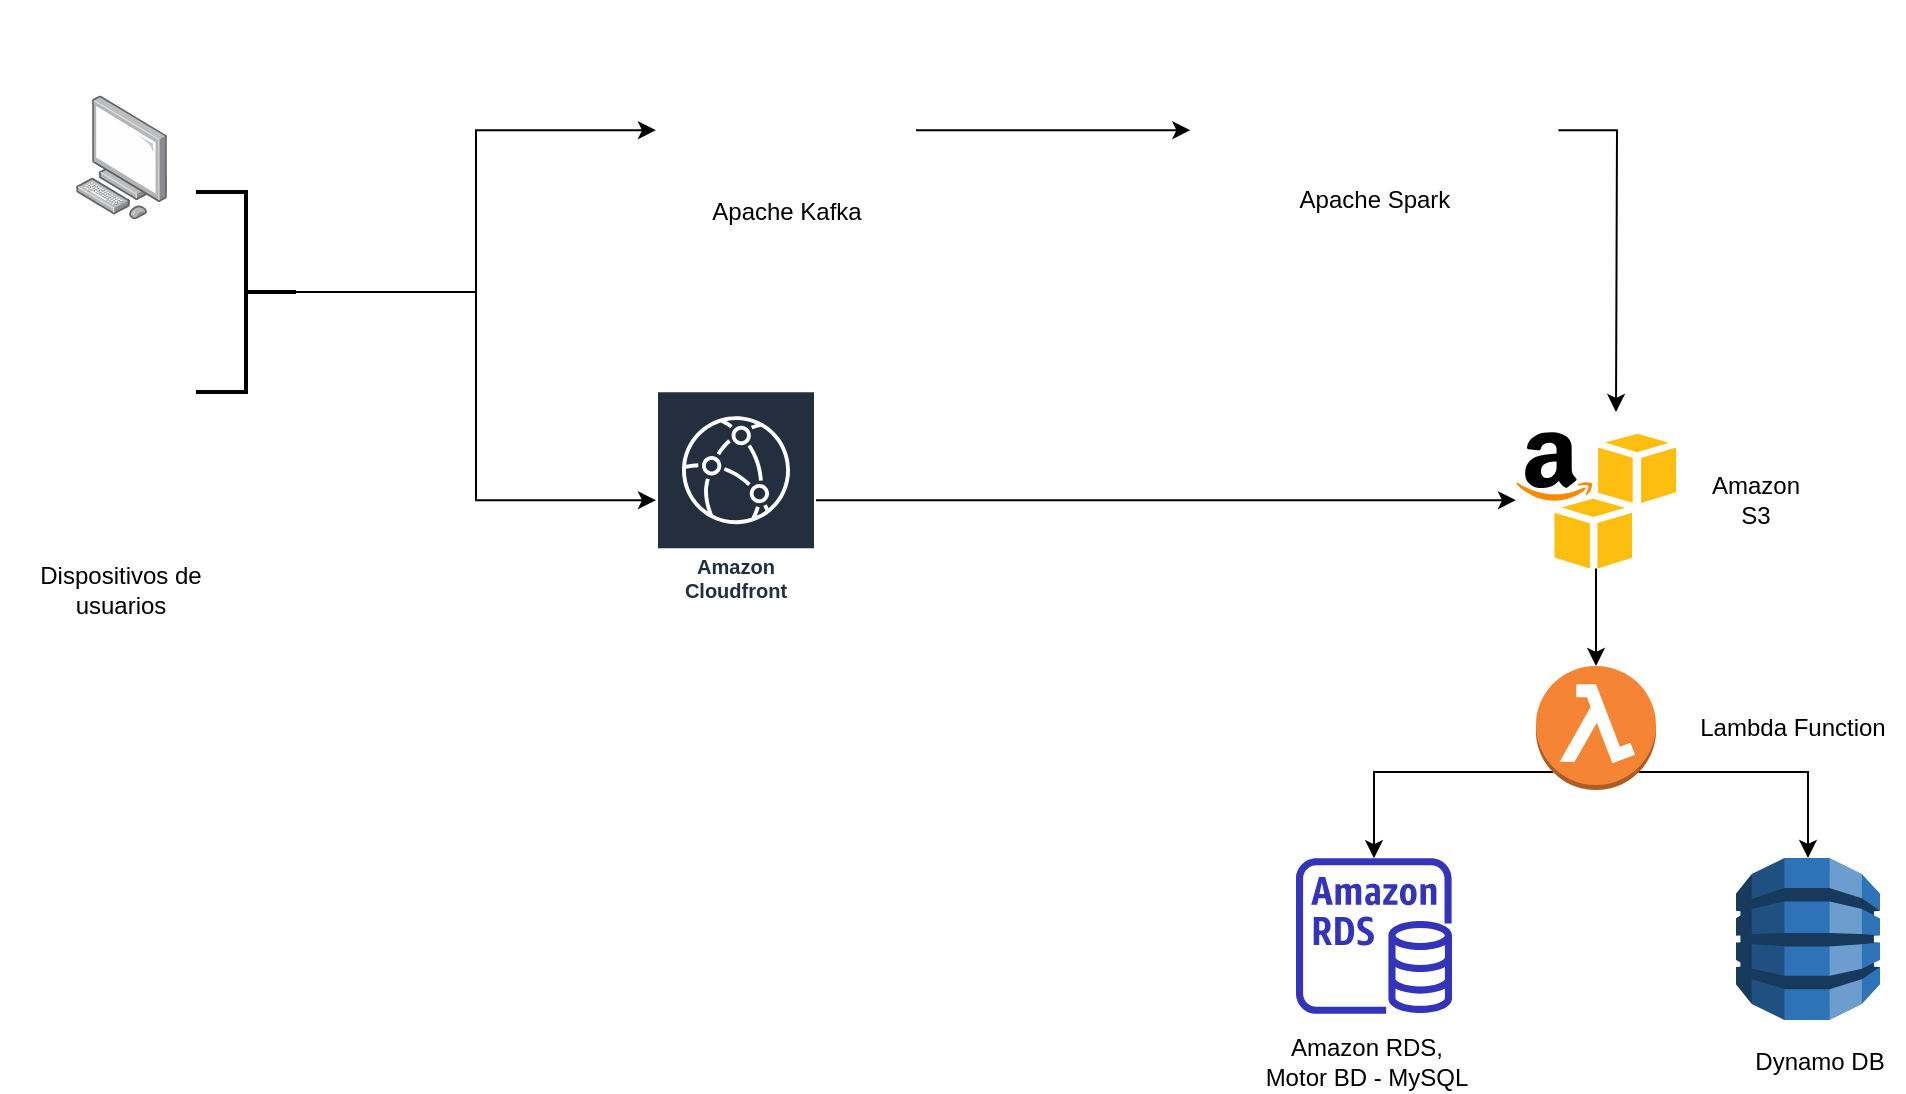 <mxfile version="13.10.5" type="github">
  <diagram id="9h8CFOCDP87hbLBySvGZ" name="Page-1">
    <mxGraphModel dx="1962" dy="593" grid="1" gridSize="10" guides="1" tooltips="1" connect="1" arrows="1" fold="1" page="1" pageScale="1" pageWidth="827" pageHeight="1169" math="0" shadow="0">
      <root>
        <mxCell id="0" />
        <mxCell id="1" parent="0" />
        <mxCell id="Er9e3PEWxxvfP_uzQ7v0-1" value="" style="points=[];aspect=fixed;html=1;align=center;shadow=0;dashed=0;image;image=img/lib/allied_telesis/computer_and_terminals/Personal_Computer.svg;" parent="1" vertex="1">
          <mxGeometry x="-20" y="91.8" width="45.6" height="61.8" as="geometry" />
        </mxCell>
        <mxCell id="Er9e3PEWxxvfP_uzQ7v0-9" value="" style="edgeStyle=orthogonalEdgeStyle;rounded=0;orthogonalLoop=1;jettySize=auto;html=1;" parent="1" source="Er9e3PEWxxvfP_uzQ7v0-3" target="Er9e3PEWxxvfP_uzQ7v0-4" edge="1">
          <mxGeometry relative="1" as="geometry" />
        </mxCell>
        <mxCell id="Er9e3PEWxxvfP_uzQ7v0-3" value="" style="dashed=0;outlineConnect=0;html=1;align=center;labelPosition=center;verticalLabelPosition=bottom;verticalAlign=top;shape=mxgraph.weblogos.aws_s3" parent="1" vertex="1">
          <mxGeometry x="700" y="260" width="80" height="68.2" as="geometry" />
        </mxCell>
        <mxCell id="Er9e3PEWxxvfP_uzQ7v0-10" style="edgeStyle=orthogonalEdgeStyle;rounded=0;orthogonalLoop=1;jettySize=auto;html=1;exitX=0.145;exitY=0.855;exitDx=0;exitDy=0;exitPerimeter=0;" parent="1" source="Er9e3PEWxxvfP_uzQ7v0-4" target="Er9e3PEWxxvfP_uzQ7v0-7" edge="1">
          <mxGeometry relative="1" as="geometry" />
        </mxCell>
        <mxCell id="Er9e3PEWxxvfP_uzQ7v0-11" style="edgeStyle=orthogonalEdgeStyle;rounded=0;orthogonalLoop=1;jettySize=auto;html=1;exitX=0.855;exitY=0.855;exitDx=0;exitDy=0;exitPerimeter=0;entryX=0.5;entryY=0;entryDx=0;entryDy=0;entryPerimeter=0;" parent="1" source="Er9e3PEWxxvfP_uzQ7v0-4" target="Er9e3PEWxxvfP_uzQ7v0-5" edge="1">
          <mxGeometry relative="1" as="geometry" />
        </mxCell>
        <mxCell id="Er9e3PEWxxvfP_uzQ7v0-4" value="" style="outlineConnect=0;dashed=0;verticalLabelPosition=bottom;verticalAlign=top;align=center;html=1;shape=mxgraph.aws3.lambda_function;fillColor=#F58534;gradientColor=none;" parent="1" vertex="1">
          <mxGeometry x="710" y="377" width="60" height="62" as="geometry" />
        </mxCell>
        <mxCell id="Er9e3PEWxxvfP_uzQ7v0-5" value="" style="outlineConnect=0;dashed=0;verticalLabelPosition=bottom;verticalAlign=top;align=center;html=1;shape=mxgraph.aws3.dynamo_db;fillColor=#2E73B8;gradientColor=none;" parent="1" vertex="1">
          <mxGeometry x="810" y="473" width="72" height="81" as="geometry" />
        </mxCell>
        <mxCell id="Er9e3PEWxxvfP_uzQ7v0-7" value="" style="outlineConnect=0;fontColor=#232F3E;gradientColor=none;fillColor=#3334B9;strokeColor=none;dashed=0;verticalLabelPosition=bottom;verticalAlign=top;align=center;html=1;fontSize=12;fontStyle=0;aspect=fixed;pointerEvents=1;shape=mxgraph.aws4.rds_instance;" parent="1" vertex="1">
          <mxGeometry x="590" y="473" width="78" height="78" as="geometry" />
        </mxCell>
        <mxCell id="Er9e3PEWxxvfP_uzQ7v0-14" value="" style="shape=image;html=1;verticalAlign=top;verticalLabelPosition=bottom;labelBackgroundColor=#ffffff;imageAspect=0;aspect=fixed;image=https://cdn3.iconfinder.com/data/icons/essential-flat/100/mobile-128.png" parent="1" vertex="1">
          <mxGeometry x="-58.0" y="200" width="98" height="98" as="geometry" />
        </mxCell>
        <mxCell id="UgFRVywHfd-tzTmDvYPv-5" style="edgeStyle=orthogonalEdgeStyle;rounded=0;orthogonalLoop=1;jettySize=auto;html=1;exitX=1;exitY=0.5;exitDx=0;exitDy=0;" edge="1" parent="1" source="UgFRVywHfd-tzTmDvYPv-1" target="UgFRVywHfd-tzTmDvYPv-2">
          <mxGeometry relative="1" as="geometry" />
        </mxCell>
        <mxCell id="UgFRVywHfd-tzTmDvYPv-1" value="" style="shape=image;verticalLabelPosition=bottom;labelBackgroundColor=#ffffff;verticalAlign=top;aspect=fixed;imageAspect=0;image=https://1.bp.blogspot.com/-3OAdyrabFpU/Wayo7MBZvOI/AAAAAAAAMw8/Dump7yCJkWYipRfqNwLjxdju_geSzeQggCLcBGAs/s1600/apache-kafka.png;" vertex="1" parent="1">
          <mxGeometry x="270" y="44.1" width="130" height="130" as="geometry" />
        </mxCell>
        <mxCell id="UgFRVywHfd-tzTmDvYPv-10" style="edgeStyle=orthogonalEdgeStyle;rounded=0;orthogonalLoop=1;jettySize=auto;html=1;" edge="1" parent="1" source="UgFRVywHfd-tzTmDvYPv-2">
          <mxGeometry relative="1" as="geometry">
            <mxPoint x="750" y="250" as="targetPoint" />
          </mxGeometry>
        </mxCell>
        <mxCell id="UgFRVywHfd-tzTmDvYPv-2" value="" style="shape=image;verticalLabelPosition=bottom;labelBackgroundColor=#ffffff;verticalAlign=top;aspect=fixed;imageAspect=0;image=https://www.esic.edu/sites/default/files/rethink/9b7e1b03-spark_0.png;" vertex="1" parent="1">
          <mxGeometry x="537.18" y="64.6" width="184" height="89" as="geometry" />
        </mxCell>
        <mxCell id="UgFRVywHfd-tzTmDvYPv-4" style="edgeStyle=orthogonalEdgeStyle;rounded=0;orthogonalLoop=1;jettySize=auto;html=1;entryX=0;entryY=0.5;entryDx=0;entryDy=0;" edge="1" parent="1" source="UgFRVywHfd-tzTmDvYPv-3" target="UgFRVywHfd-tzTmDvYPv-1">
          <mxGeometry relative="1" as="geometry" />
        </mxCell>
        <mxCell id="UgFRVywHfd-tzTmDvYPv-7" style="edgeStyle=orthogonalEdgeStyle;rounded=0;orthogonalLoop=1;jettySize=auto;html=1;exitX=0;exitY=0.5;exitDx=0;exitDy=0;exitPerimeter=0;" edge="1" parent="1" source="UgFRVywHfd-tzTmDvYPv-3" target="UgFRVywHfd-tzTmDvYPv-6">
          <mxGeometry relative="1" as="geometry" />
        </mxCell>
        <mxCell id="UgFRVywHfd-tzTmDvYPv-3" value="" style="strokeWidth=2;html=1;shape=mxgraph.flowchart.annotation_2;align=left;labelPosition=right;pointerEvents=1;rotation=-180;" vertex="1" parent="1">
          <mxGeometry x="40" y="140" width="50" height="100" as="geometry" />
        </mxCell>
        <mxCell id="UgFRVywHfd-tzTmDvYPv-8" style="edgeStyle=orthogonalEdgeStyle;rounded=0;orthogonalLoop=1;jettySize=auto;html=1;" edge="1" parent="1" source="UgFRVywHfd-tzTmDvYPv-6" target="Er9e3PEWxxvfP_uzQ7v0-3">
          <mxGeometry relative="1" as="geometry" />
        </mxCell>
        <mxCell id="UgFRVywHfd-tzTmDvYPv-6" value="Amazon Cloudfront" style="outlineConnect=0;fontColor=#232F3E;gradientColor=none;strokeColor=#ffffff;fillColor=#232F3E;dashed=0;verticalLabelPosition=middle;verticalAlign=bottom;align=center;html=1;whiteSpace=wrap;fontSize=10;fontStyle=1;spacing=3;shape=mxgraph.aws4.productIcon;prIcon=mxgraph.aws4.cloudfront;" vertex="1" parent="1">
          <mxGeometry x="270" y="239.1" width="80" height="110" as="geometry" />
        </mxCell>
        <mxCell id="UgFRVywHfd-tzTmDvYPv-12" value="Amazon S3" style="text;html=1;strokeColor=none;fillColor=none;align=center;verticalAlign=middle;whiteSpace=wrap;rounded=0;" vertex="1" parent="1">
          <mxGeometry x="800" y="284.1" width="40" height="20" as="geometry" />
        </mxCell>
        <mxCell id="UgFRVywHfd-tzTmDvYPv-13" value="Dynamo DB" style="text;html=1;strokeColor=none;fillColor=none;align=center;verticalAlign=middle;whiteSpace=wrap;rounded=0;" vertex="1" parent="1">
          <mxGeometry x="810" y="565" width="84" height="20" as="geometry" />
        </mxCell>
        <mxCell id="UgFRVywHfd-tzTmDvYPv-16" value="Lambda Function" style="text;html=1;strokeColor=none;fillColor=none;align=center;verticalAlign=middle;whiteSpace=wrap;rounded=0;" vertex="1" parent="1">
          <mxGeometry x="787" y="398" width="103" height="20" as="geometry" />
        </mxCell>
        <mxCell id="UgFRVywHfd-tzTmDvYPv-17" value="Amazon RDS, Motor BD - MySQL" style="text;html=1;strokeColor=none;fillColor=none;align=center;verticalAlign=middle;whiteSpace=wrap;rounded=0;" vertex="1" parent="1">
          <mxGeometry x="570" y="565" width="110.5" height="20" as="geometry" />
        </mxCell>
        <mxCell id="UgFRVywHfd-tzTmDvYPv-18" value="Apache Spark" style="text;html=1;strokeColor=none;fillColor=none;align=center;verticalAlign=middle;whiteSpace=wrap;rounded=0;" vertex="1" parent="1">
          <mxGeometry x="586.8" y="133.6" width="84.75" height="20" as="geometry" />
        </mxCell>
        <mxCell id="UgFRVywHfd-tzTmDvYPv-19" value="Apache Kafka" style="text;html=1;strokeColor=none;fillColor=none;align=center;verticalAlign=middle;whiteSpace=wrap;rounded=0;" vertex="1" parent="1">
          <mxGeometry x="292.62" y="140" width="84.75" height="20" as="geometry" />
        </mxCell>
        <mxCell id="UgFRVywHfd-tzTmDvYPv-20" value="Dispositivos de usuarios" style="text;html=1;strokeColor=none;fillColor=none;align=center;verticalAlign=middle;whiteSpace=wrap;rounded=0;" vertex="1" parent="1">
          <mxGeometry x="-39.57" y="329.1" width="84.75" height="20" as="geometry" />
        </mxCell>
      </root>
    </mxGraphModel>
  </diagram>
</mxfile>
